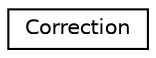 digraph "Graphical Class Hierarchy"
{
 // LATEX_PDF_SIZE
  edge [fontname="Helvetica",fontsize="10",labelfontname="Helvetica",labelfontsize="10"];
  node [fontname="Helvetica",fontsize="10",shape=record];
  rankdir="LR";
  Node0 [label="Correction",height=0.2,width=0.4,color="black", fillcolor="white", style="filled",URL="$classCorrection.html",tooltip=" "];
}
